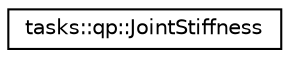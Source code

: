 digraph "Graphical Class Hierarchy"
{
  edge [fontname="Helvetica",fontsize="10",labelfontname="Helvetica",labelfontsize="10"];
  node [fontname="Helvetica",fontsize="10",shape=record];
  rankdir="LR";
  Node0 [label="tasks::qp::JointStiffness",height=0.2,width=0.4,color="black", fillcolor="white", style="filled",URL="$structtasks_1_1qp_1_1JointStiffness.html"];
}
